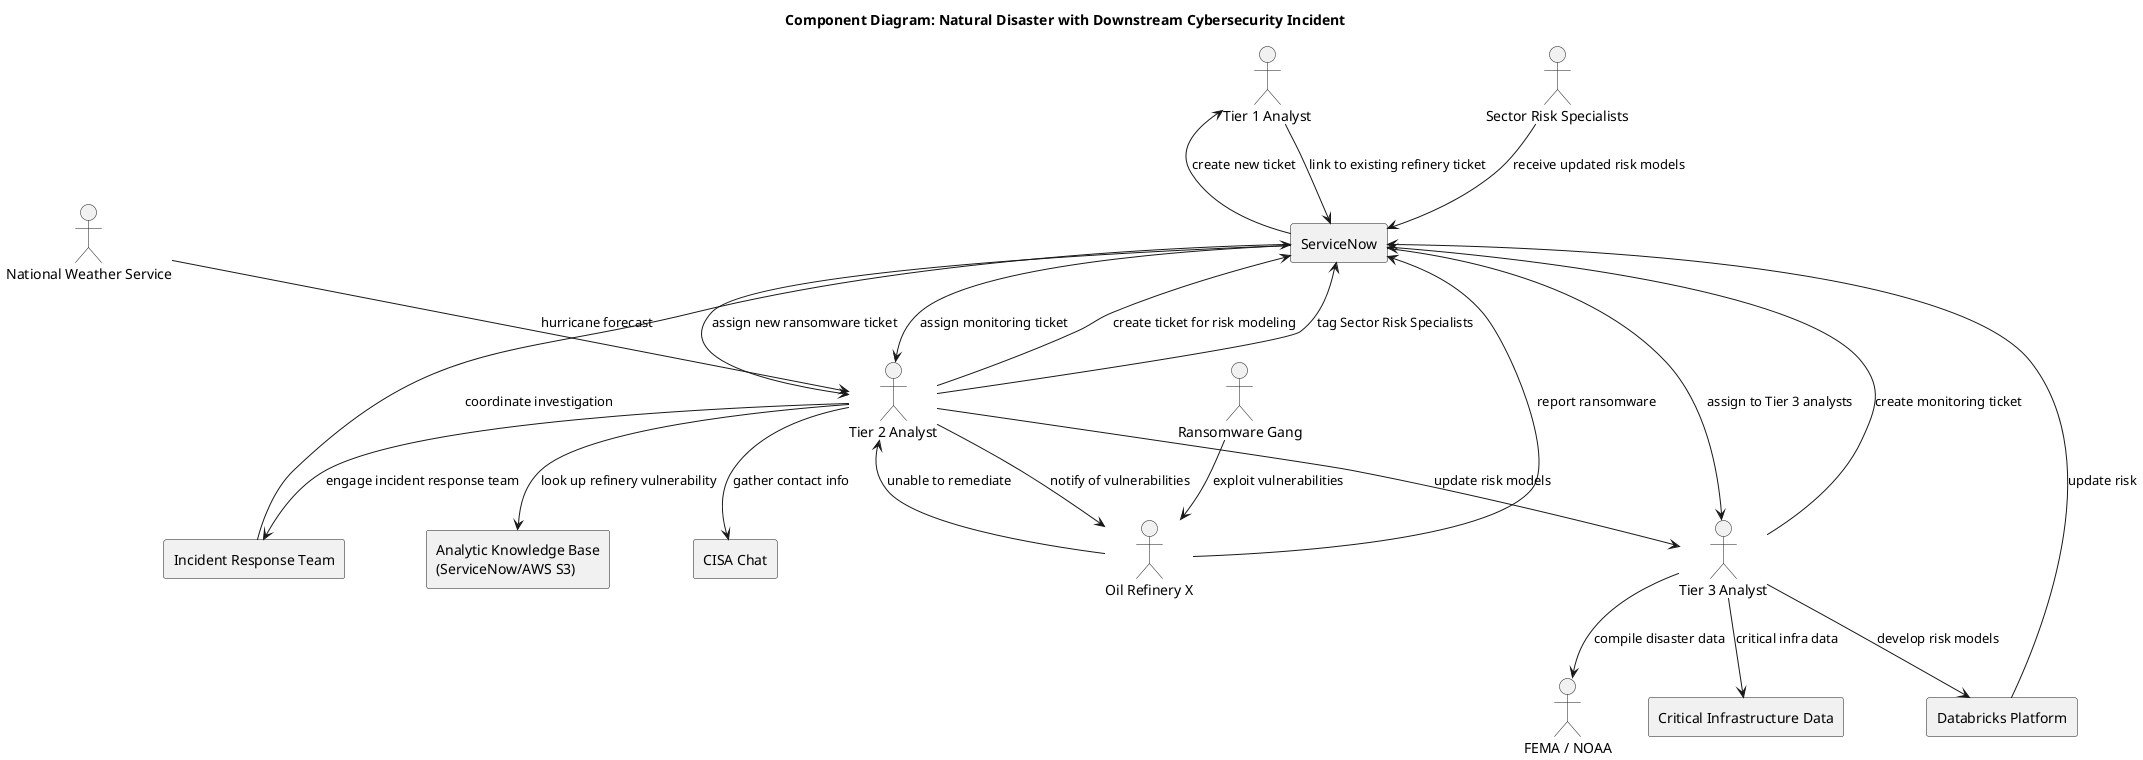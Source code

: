 @startuml
	title Component Diagram: Natural Disaster with Downstream Cybersecurity Incident
	
	skinparam componentStyle rectangle
	
	' Actors
	actor "Tier 1 Analyst" as T1
	actor "Tier 2 Analyst" as T2
	actor "Tier 3 Analyst" as T3
	actor "Oil Refinery X" as Refinery
	actor "Sector Risk Specialists" as SectorRisk
	actor "National Weather Service" as NWS
	actor "FEMA / NOAA" as Agencies
	actor "Ransomware Gang" as ThreatActor
	
	' Major systems
	component "ServiceNow" as SN
	component "Databricks Platform" as DBX
	component "Analytic Knowledge Base\n(ServiceNow/AWS S3)" as AKB
	component "CISA Chat" as Chat
	component "Critical Infrastructure Data" as CIData
	component "Incident Response Team" as IRT
	
	' Flow
	NWS --> T2 : hurricane forecast
	T2 --> SN : create ticket for risk modeling
	SN --> T3 : assign to Tier 3 analysts
	
	T3 --> Agencies : compile disaster data
	T3 --> CIData : critical infra data
	T3 --> DBX : develop risk models
	DBX --> SN : update risk
	T3 --> SN : create monitoring ticket
	SN --> T2 : assign monitoring ticket
	
	T2 --> AKB : look up refinery vulnerability
	T2 --> Chat : gather contact info
	T2 --> Refinery : notify of vulnerabilities
	
	Refinery --> T2 : unable to remediate
	
	ThreatActor --> Refinery : exploit vulnerabilities
	Refinery --> SN : report ransomware
	SN --> T1 : create new ticket
	T1 --> SN : link to existing refinery ticket
	SN --> T2 : assign new ransomware ticket
	
	T2 --> IRT : engage incident response team
	IRT --> SN : coordinate investigation
	
	T2 --> T3 : update risk models
	T2 --> SN : tag Sector Risk Specialists
	SectorRisk --> SN : receive updated risk models

@enduml
